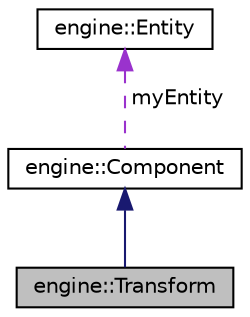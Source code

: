 digraph "engine::Transform"
{
 // LATEX_PDF_SIZE
  edge [fontname="Helvetica",fontsize="10",labelfontname="Helvetica",labelfontsize="10"];
  node [fontname="Helvetica",fontsize="10",shape=record];
  Node1 [label="engine::Transform",height=0.2,width=0.4,color="black", fillcolor="grey75", style="filled", fontcolor="black",tooltip=" "];
  Node2 -> Node1 [dir="back",color="midnightblue",fontsize="10",style="solid",fontname="Helvetica"];
  Node2 [label="engine::Component",height=0.2,width=0.4,color="black", fillcolor="white", style="filled",URL="$classengine_1_1_component.html",tooltip=" "];
  Node3 -> Node2 [dir="back",color="darkorchid3",fontsize="10",style="dashed",label=" myEntity" ,fontname="Helvetica"];
  Node3 [label="engine::Entity",height=0.2,width=0.4,color="black", fillcolor="white", style="filled",URL="$classengine_1_1_entity.html",tooltip=" "];
}
